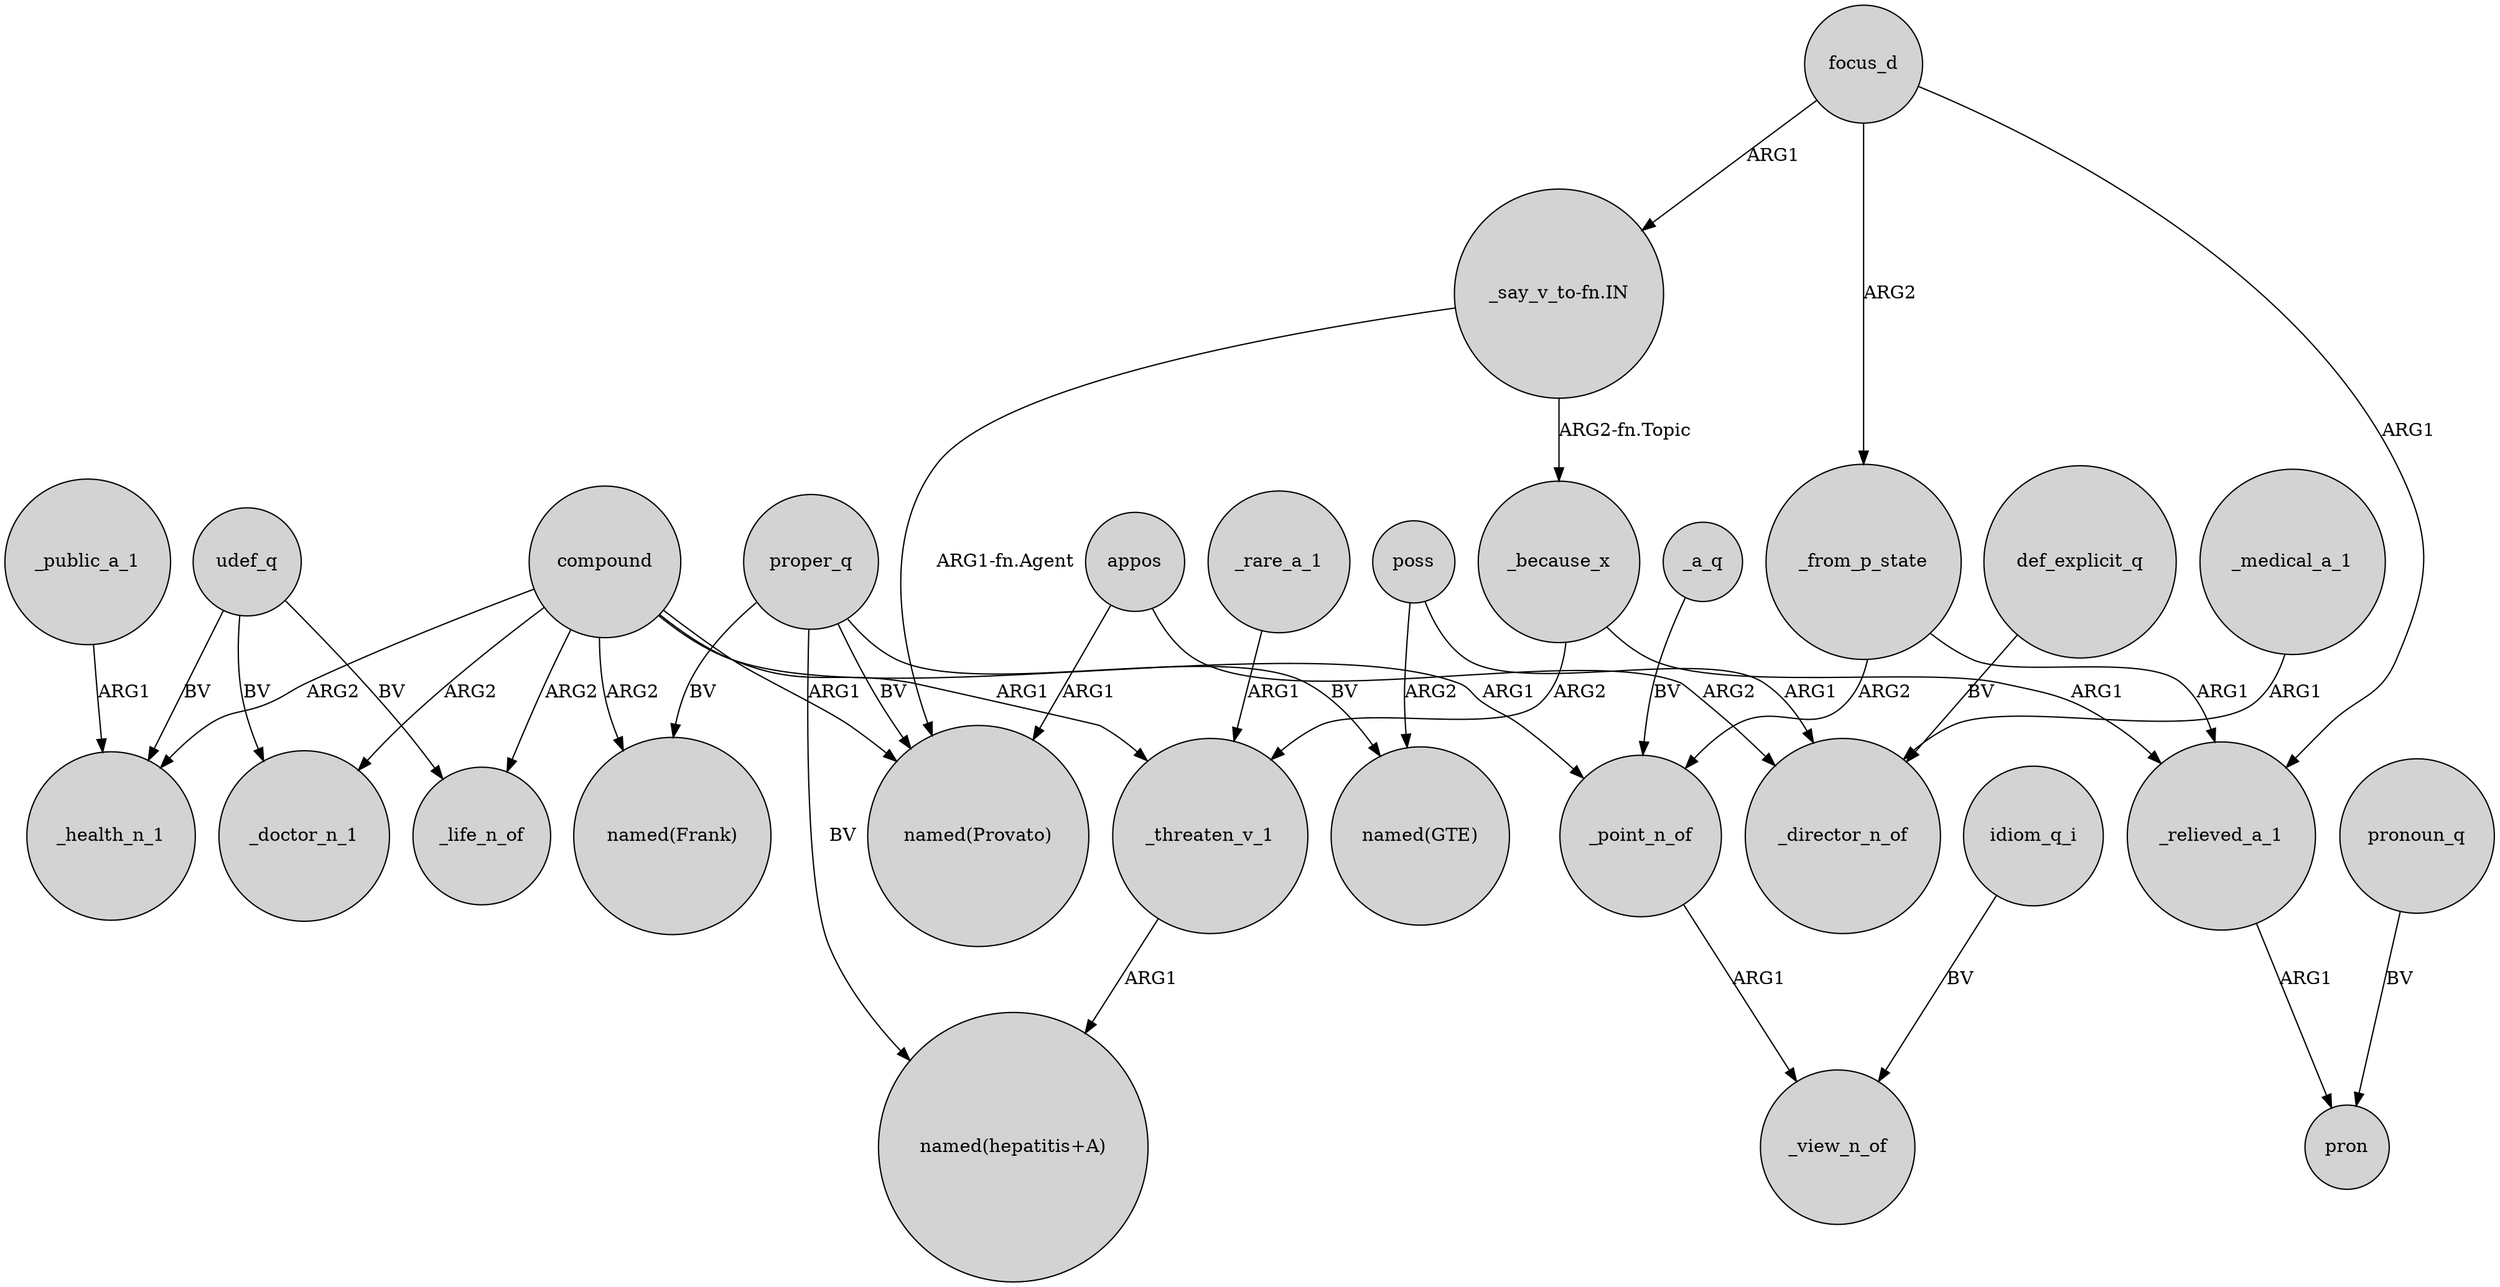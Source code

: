 digraph {
	node [shape=circle style=filled]
	compound -> _life_n_of [label=ARG2]
	compound -> _doctor_n_1 [label=ARG2]
	_rare_a_1 -> _threaten_v_1 [label=ARG1]
	_from_p_state -> _relieved_a_1 [label=ARG1]
	_relieved_a_1 -> pron [label=ARG1]
	poss -> _director_n_of [label=ARG1]
	udef_q -> _life_n_of [label=BV]
	proper_q -> "named(GTE)" [label=BV]
	poss -> "named(GTE)" [label=ARG2]
	_threaten_v_1 -> "named(hepatitis+A)" [label=ARG1]
	_public_a_1 -> _health_n_1 [label=ARG1]
	udef_q -> _doctor_n_1 [label=BV]
	_from_p_state -> _point_n_of [label=ARG2]
	proper_q -> "named(Frank)" [label=BV]
	_a_q -> _point_n_of [label=BV]
	idiom_q_i -> _view_n_of [label=BV]
	"_say_v_to-fn.IN" -> _because_x [label="ARG2-fn.Topic"]
	focus_d -> _relieved_a_1 [label=ARG1]
	pronoun_q -> pron [label=BV]
	compound -> _point_n_of [label=ARG1]
	compound -> _threaten_v_1 [label=ARG1]
	compound -> _health_n_1 [label=ARG2]
	_because_x -> _relieved_a_1 [label=ARG1]
	compound -> "named(Provato)" [label=ARG1]
	proper_q -> "named(Provato)" [label=BV]
	appos -> "named(Provato)" [label=ARG1]
	udef_q -> _health_n_1 [label=BV]
	_point_n_of -> _view_n_of [label=ARG1]
	_because_x -> _threaten_v_1 [label=ARG2]
	"_say_v_to-fn.IN" -> "named(Provato)" [label="ARG1-fn.Agent"]
	_medical_a_1 -> _director_n_of [label=ARG1]
	appos -> _director_n_of [label=ARG2]
	compound -> "named(Frank)" [label=ARG2]
	proper_q -> "named(hepatitis+A)" [label=BV]
	focus_d -> _from_p_state [label=ARG2]
	focus_d -> "_say_v_to-fn.IN" [label=ARG1]
	def_explicit_q -> _director_n_of [label=BV]
}
